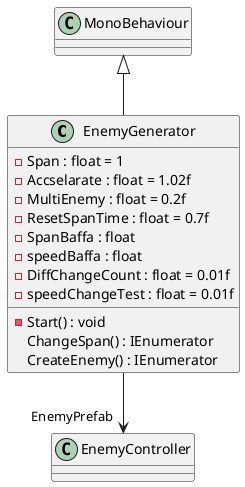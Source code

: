 @startuml
class EnemyGenerator {
    - Span : float = 1
    - Accselarate : float = 1.02f
    - MultiEnemy : float = 0.2f
    - ResetSpanTime : float = 0.7f
    - SpanBaffa : float
    - speedBaffa : float
    - DiffChangeCount : float = 0.01f
    - speedChangeTest : float = 0.01f
    - Start() : void
    ChangeSpan() : IEnumerator
    CreateEnemy() : IEnumerator
}
MonoBehaviour <|-- EnemyGenerator
EnemyGenerator --> "EnemyPrefab" EnemyController
@enduml
